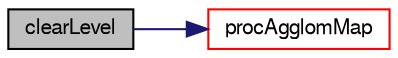digraph "clearLevel"
{
  bgcolor="transparent";
  edge [fontname="FreeSans",fontsize="10",labelfontname="FreeSans",labelfontsize="10"];
  node [fontname="FreeSans",fontsize="10",shape=record];
  rankdir="LR";
  Node716 [label="clearLevel",height=0.2,width=0.4,color="black", fillcolor="grey75", style="filled", fontcolor="black"];
  Node716 -> Node717 [color="midnightblue",fontsize="10",style="solid",fontname="FreeSans"];
  Node717 [label="procAgglomMap",height=0.2,width=0.4,color="red",URL="$a26970.html#a77ee696032979e20d75084d97be6b300",tooltip="Mapping from processor to agglomerated processor (global, all. "];
}

